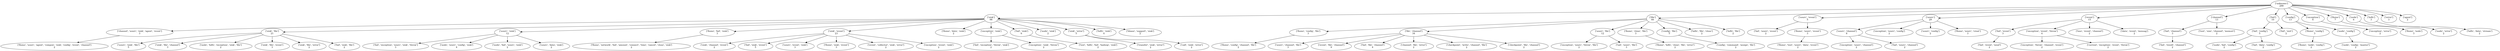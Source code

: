 strict digraph  {
	"['unknown']
288" -> "['sink']
98";
	"['unknown']
288" -> "['file']
66";
	"['unknown']
288" -> "['sourc', 'event']
5";
	"['unknown']
288" -> "['sourc']
29";
	"['unknown']
288" -> "['event']
15";
	"['unknown']
288" -> "['channel']
13";
	"['unknown']
288" -> "['fail']
10";
	"['unknown']
288" -> "['config']
13";
	"['unknown']
288" -> "['exception']
6";
	"['unknown']
288" -> "['flume']
7";
	"['unknown']
288" -> "['node']
6";
	"['unknown']
288" -> "['hdfs']
3";
	"['unknown']
288" -> "['error']
3";
	"['unknown']
288" -> "['agent']
2";
	"['sink']
98" -> "['channel', 'sourc', 'sink', 'agent', 'event']
3";
	"['sink']
98" -> "['sink', 'file']
21";
	"['sink']
98" -> "['sourc', 'sink']
12";
	"['sink']
98" -> "['flume', 'fail', 'sink']
3";
	"['sink']
98" -> "['sink', 'event']
23";
	"['sink']
98" -> "['flume', 'data', 'sink']
2";
	"['sink']
98" -> "['exception', 'sink']
7";
	"['sink']
98" -> "['fail', 'sink']
6";
	"['sink']
98" -> "['node', 'sink']
2";
	"['sink']
98" -> "['sink', 'error']
5";
	"['sink']
98" -> "['hdfs', 'sink']
4";
	"['sink']
98" -> "['hbase', 'support', 'sink']
2";
	"['file']
66" -> "['flume', 'config', 'file']
3";
	"['file']
66" -> "['file', 'channel']
34";
	"['file']
66" -> "['sourc', 'file']
12";
	"['file']
66" -> "['flume', 'close', 'file']
3";
	"['file']
66" -> "['config', 'file']
5";
	"['file']
66" -> "['hdfs', 'file', 'close']
2";
	"['file']
66" -> "['hdfs', 'file']
2";
	"['sourc', 'event']
5" -> "['fail', 'sourc', 'event']
2";
	"['sourc', 'event']
5" -> "['flume', 'sourc', 'event']
3";
	"['sourc']
29" -> "['sourc', 'channel']
8";
	"['sourc']
29" -> "['exception', 'sourc', 'config']
2";
	"['sourc']
29" -> "['sourc', 'config']
2";
	"['sourc']
29" -> "['flume', 'sourc', 'creat']
3";
	"['event']
15" -> "['fail', 'event']
3";
	"['event']
15" -> "['exception', 'event', 'throw']
4";
	"['event']
15" -> "['loss', 'event', 'channel']
2";
	"['event']
15" -> "['data', 'event', 'messag']
2";
	"['channel']
13" -> "['fail', 'channel']
3";
	"['channel']
13" -> "['test', 'size', 'channel', 'memori']
2";
	"['fail']
10" -> "['fail', 'config']
5";
	"['fail']
10" -> "['fail', 'exit']
2";
	"['config']
13" -> "['flume', 'config']
3";
	"['config']
13" -> "['node', 'config']
3";
	"['exception']
6" -> "['exception', 'error']
2";
	"['flume']
7" -> "['flume', 'node']
3";
	"['node']
6" -> "['node', 'error']
2";
	"['hdfs']
3" -> "['hdfs', 'data', 'stream']
2";
	"['channel', 'sourc', 'sink', 'agent', 'event']
3" -> "['flume', 'sourc', 'agent', 'compon', 'sink', 'config', 'event', 'channel']
2";
	"['sink', 'file']
21" -> "['sourc', 'sink', 'file']
5";
	"['sink', 'file']
21" -> "['sink', 'file', 'channel']
3";
	"['sink', 'file']
21" -> "['node', 'hdfs', 'exception', 'sink', 'file']
2";
	"['sink', 'file']
21" -> "['sink', 'file', 'event']
3";
	"['sink', 'file']
21" -> "['sink', 'file', 'error']
2";
	"['sink', 'file']
21" -> "['fail', 'sink', 'file']
2";
	"['sourc', 'sink']
12" -> "['fail', 'exception', 'sourc', 'sink', 'throw']
3";
	"['sourc', 'sink']
12" -> "['node', 'sourc', 'config', 'sink']
4";
	"['sourc', 'sink']
12" -> "['node', 'fail', 'sourc', 'sink']
2";
	"['sourc', 'sink']
12" -> "['sourc', 'data', 'sink']
2";
	"['flume', 'fail', 'sink']
3" -> "['flume', 'network', 'fail', 'amount', 'connect', 'time', 'cancel', 'close', 'sink']
2";
	"['sink', 'event']
23" -> "['sink', 'channel', 'event']
2";
	"['sink', 'event']
23" -> "['fail', 'sink', 'event']
5";
	"['sink', 'event']
23" -> "['sourc', 'event', 'sink']
3";
	"['sink', 'event']
23" -> "['flume', 'sink', 'event']
3";
	"['sink', 'event']
23" -> "['event', 'collector', 'sink', 'error']
2";
	"['sink', 'event']
23" -> "['exception', 'event', 'sink']
2";
	"['exception', 'sink']
7" -> "['fail', 'exception', 'throw', 'sink']
2";
	"['exception', 'sink']
7" -> "['exception', 'sink', 'throw']
2";
	"['fail', 'sink']
6" -> "['test', 'hdfs', 'fail', 'hadoop', 'sink']
2";
	"['sink', 'error']
5" -> "['transfer', 'sink', 'error']
2";
	"['sink', 'error']
5" -> "['call', 'sink', 'error']
2";
	"['flume', 'config', 'file']
3" -> "['flume', 'config', 'channel', 'file']
2";
	"['file', 'channel']
34" -> "['sourc', 'channel', 'file']
3";
	"['file', 'channel']
34" -> "['event', 'file', 'channel']
9";
	"['file', 'channel']
34" -> "['fail', 'file', 'channel']
4";
	"['file', 'channel']
34" -> "['channel', 'file', 'error']
2";
	"['file', 'channel']
34" -> "['checkpoint', 'write', 'channel', 'file']
2";
	"['file', 'channel']
34" -> "['checkpoint', 'file', 'channel']
2";
	"['sourc', 'file']
12" -> "['exception', 'sourc', 'throw', 'file']
2";
	"['sourc', 'file']
12" -> "['tail', 'sourc', 'file']
3";
	"['flume', 'close', 'file']
3" -> "['flume', 'hdfs', 'close', 'file', 'error']
2";
	"['config', 'file']
5" -> "['config', 'command', 'assign', 'file']
2";
	"['flume', 'sourc', 'event']
3" -> "['flume', 'test', 'sourc', 'data', 'event']
2";
	"['sourc', 'channel']
8" -> "['exception', 'sourc', 'channel']
2";
	"['sourc', 'channel']
8" -> "['fail', 'sourc', 'channel']
2";
	"['fail', 'event']
3" -> "['fail', 'event', 'send']
2";
	"['exception', 'event', 'throw']
4" -> "['exception', 'throw', 'channel', 'event']
2";
	"['exception', 'event', 'throw']
4" -> "['current', 'exception', 'event', 'throw']
2";
	"['fail', 'channel']
3" -> "['fail', 'result', 'channel']
2";
	"['fail', 'config']
5" -> "['node', 'fail', 'config']
2";
	"['fail', 'config']
5" -> "['fail', 'data', 'config']
2";
	"['flume', 'config']
3" -> "['flume', 'node', 'config']
2";
	"['node', 'config']
3" -> "['node', 'config', 'master']
2";
}
